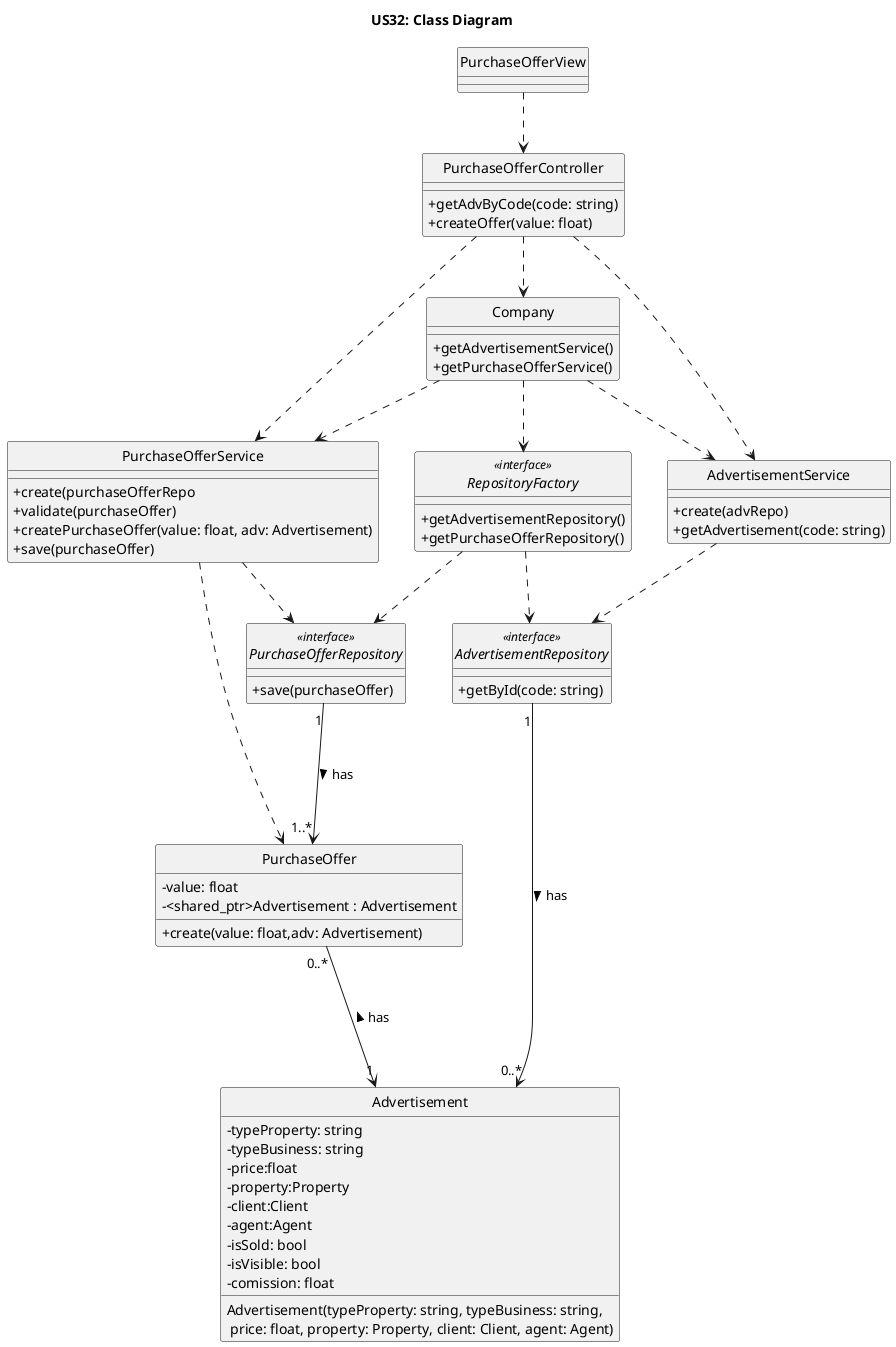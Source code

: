 @startuml
'https://plantuml.com/class-diagram

hide circle
skinparam classAttributeIconSize 0

title US32: Class Diagram


class PurchaseOfferView{
}

class PurchaseOfferController{
+getAdvByCode(code: string)
+createOffer(value: float)
}

class Company{
+getAdvertisementService()
+getPurchaseOfferService()
}

interface RepositoryFactory <<interface>>{
+getAdvertisementRepository()
+getPurchaseOfferRepository()
}

interface AdvertisementRepository <<interface>>{
+getById(code: string)
}

class AdvertisementService{
+create(advRepo)
+getAdvertisement(code: string)
}

class PurchaseOfferService{
+create(purchaseOfferRepo
+validate(purchaseOffer)
+createPurchaseOffer(value: float, adv: Advertisement)
+save(purchaseOffer)
}

class PurchaseOffer{
-value: float
-<shared_ptr>Advertisement : Advertisement
+create(value: float,adv: Advertisement)
}

interface PurchaseOfferRepository <<interface>>{
+save(purchaseOffer)
}

class Advertisement {
 -typeProperty: string
    -typeBusiness: string
    -price:float
    -property:Property
    -client:Client
    -agent:Agent
    -isSold: bool
    -isVisible: bool
    -comission: float
    Advertisement(typeProperty: string, typeBusiness: string,\n price: float, property: Property, client: Client, agent: Agent)
}










PurchaseOfferView..>PurchaseOfferController
PurchaseOfferController..>Company
PurchaseOfferController ..> AdvertisementService
Company ..> RepositoryFactory
Company ..> AdvertisementService
AdvertisementService ..> AdvertisementRepository
Company ..> PurchaseOfferService
PurchaseOfferController..>PurchaseOfferService
PurchaseOfferService ..> PurchaseOffer
PurchaseOfferService ..> PurchaseOfferRepository
RepositoryFactory ..> AdvertisementRepository
RepositoryFactory ..> PurchaseOfferRepository
PurchaseOfferRepository "1" ---> "1..*" PurchaseOffer: has >
PurchaseOffer "0..*" --->  "1" Advertisement: has <
AdvertisementRepository "1" -> "0..*"Advertisement: has >





@enduml
